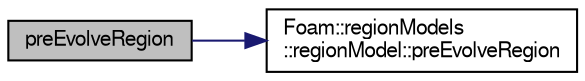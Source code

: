 digraph "preEvolveRegion"
{
  bgcolor="transparent";
  edge [fontname="FreeSans",fontsize="10",labelfontname="FreeSans",labelfontsize="10"];
  node [fontname="FreeSans",fontsize="10",shape=record];
  rankdir="LR";
  Node1619 [label="preEvolveRegion",height=0.2,width=0.4,color="black", fillcolor="grey75", style="filled", fontcolor="black"];
  Node1619 -> Node1620 [color="midnightblue",fontsize="10",style="solid",fontname="FreeSans"];
  Node1620 [label="Foam::regionModels\l::regionModel::preEvolveRegion",height=0.2,width=0.4,color="black",URL="$a28998.html#a97f68fddfa332c08747b539aa08b04f0",tooltip="Pre-evolve region. "];
}

